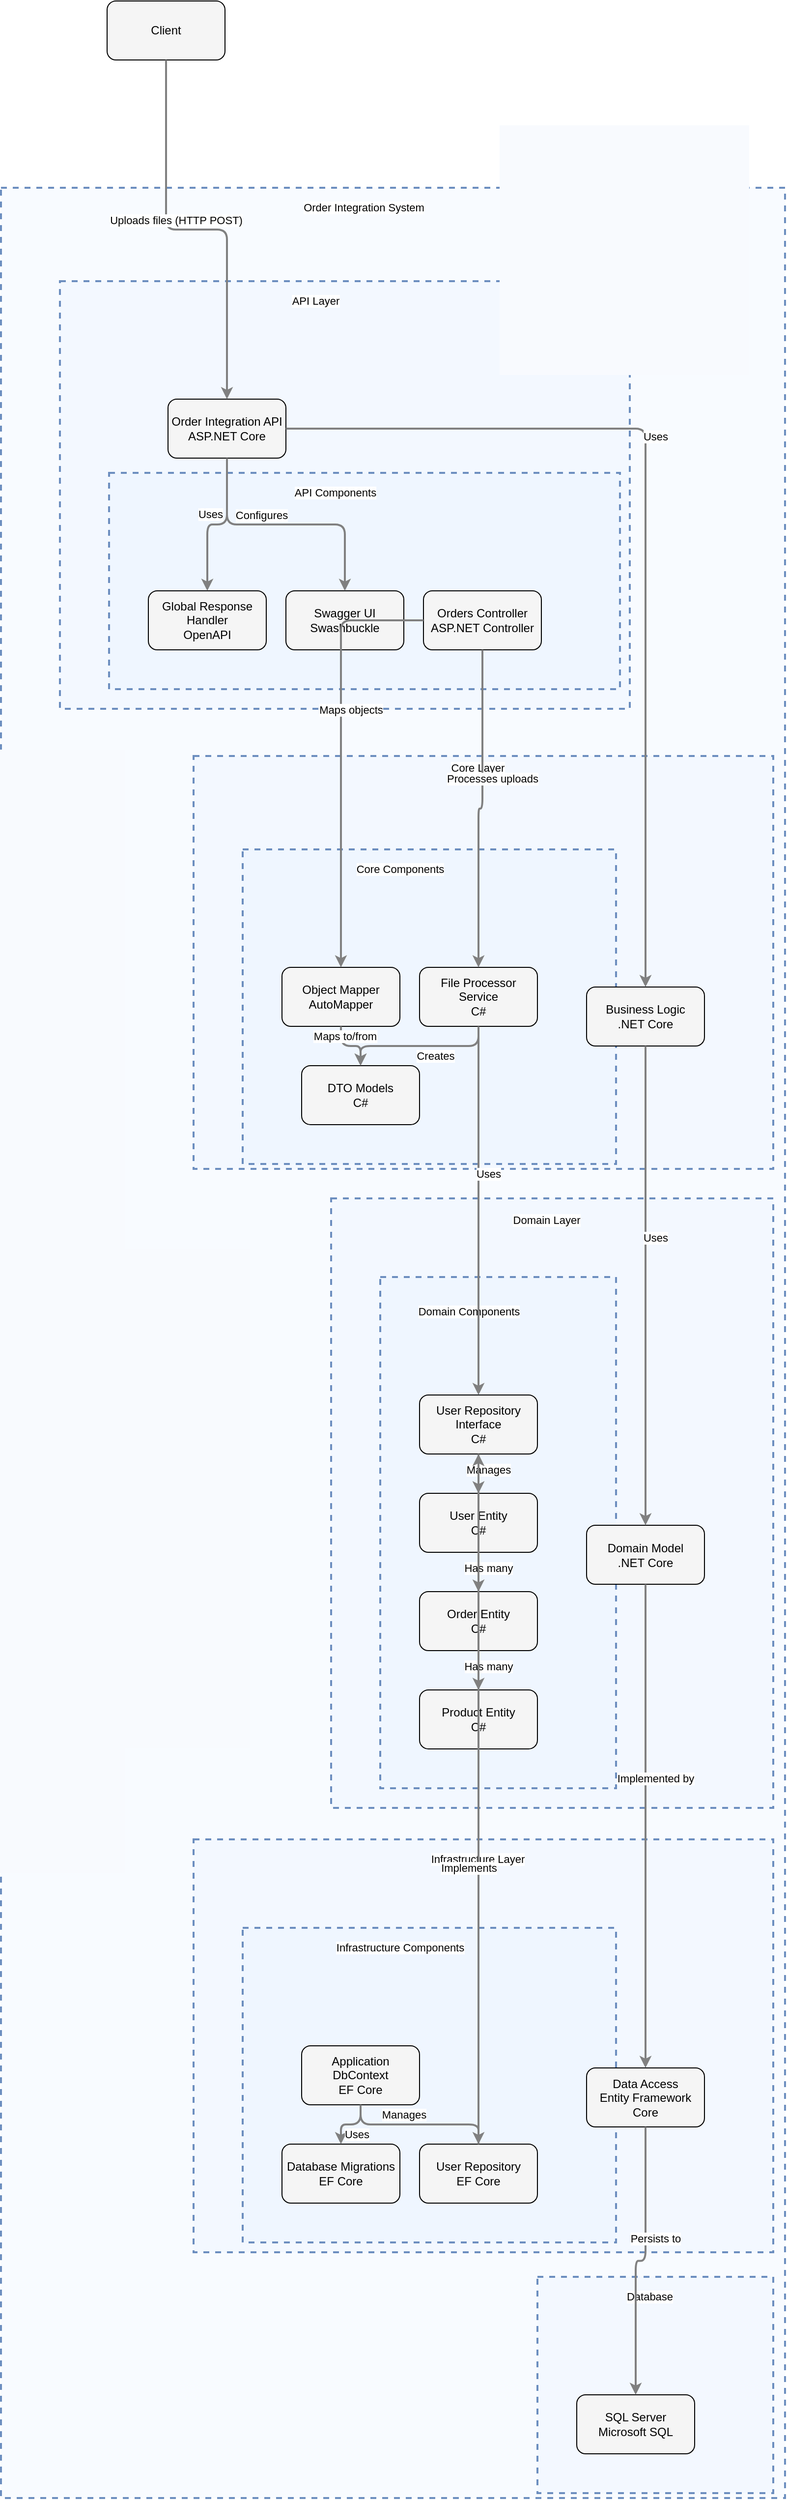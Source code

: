<mxfile version="26.0.16">
  <diagram id="codeviz-diagram" name="System Diagram">
    <mxGraphModel dx="1434" dy="836" grid="1" gridSize="10" guides="1" tooltips="1" connect="1" arrows="1" fold="1" page="1" pageScale="1" pageWidth="1169" pageHeight="827" math="0" shadow="0">
      <root>
        <mxCell id="0" />
        <mxCell id="1" parent="0" />
        <mxCell id="subGraph9" value="" style="html=1;whiteSpace=wrap;container=1;fillColor=#dae8fc;strokeColor=#6c8ebf;dashed=1;fillOpacity=20;strokeWidth=2;containerType=none;recursiveResize=0;movable=1;resizable=1;autosize=0;dropTarget=0" parent="1" vertex="1">
          <mxGeometry x="54" y="202" width="798" height="2350" as="geometry" />
        </mxCell>
        <mxCell id="Database" value="" style="html=1;whiteSpace=wrap;container=1;fillColor=#dae8fc;strokeColor=#6c8ebf;dashed=1;fillOpacity=20;strokeWidth=2;containerType=none;recursiveResize=0;movable=1;resizable=1;autosize=0;dropTarget=0" parent="subGraph9" vertex="1">
          <mxGeometry x="546" y="2125" width="240" height="220" as="geometry" />
        </mxCell>
        <mxCell id="SQL" value="SQL Server&lt;br&gt;Microsoft SQL" style="rounded=1;whiteSpace=wrap;html=1;fillColor=#f5f5f5" parent="Database" vertex="1">
          <mxGeometry x="40" y="120" width="120" height="60" as="geometry" />
        </mxCell>
        <mxCell id="Database_label" value="Database" style="edgeLabel;html=1;align=center;verticalAlign=middle;resizable=0;labelBackgroundColor=white;spacing=5" parent="subGraph9" vertex="1">
          <mxGeometry x="578" y="2133" width="164" height="24" as="geometry" />
        </mxCell>
        <mxCell id="subGraph7" value="" style="html=1;whiteSpace=wrap;container=1;fillColor=#dae8fc;strokeColor=#6c8ebf;dashed=1;fillOpacity=20;strokeWidth=2;containerType=none;recursiveResize=0;movable=1;resizable=1;autosize=0;dropTarget=0" parent="subGraph9" vertex="1">
          <mxGeometry x="196" y="1680" width="590" height="420" as="geometry" />
        </mxCell>
        <mxCell id="subGraph6" value="" style="html=1;whiteSpace=wrap;container=1;fillColor=#dae8fc;strokeColor=#6c8ebf;dashed=1;fillOpacity=20;strokeWidth=2;containerType=none;recursiveResize=0;movable=1;resizable=1;autosize=0;dropTarget=0" parent="subGraph7" vertex="1">
          <mxGeometry x="50" y="90" width="380" height="320" as="geometry" />
        </mxCell>
        <mxCell id="DbContext" value="Application DbContext&lt;br&gt;EF Core" style="rounded=1;whiteSpace=wrap;html=1;fillColor=#f5f5f5" parent="subGraph6" vertex="1">
          <mxGeometry x="60" y="120" width="120" height="60" as="geometry" />
        </mxCell>
        <mxCell id="UserRepo" value="User Repository&lt;br&gt;EF Core" style="rounded=1;whiteSpace=wrap;html=1;fillColor=#f5f5f5" parent="subGraph6" vertex="1">
          <mxGeometry x="180" y="220" width="120" height="60" as="geometry" />
        </mxCell>
        <mxCell id="Migrations" value="Database Migrations&lt;br&gt;EF Core" style="rounded=1;whiteSpace=wrap;html=1;fillColor=#f5f5f5" parent="subGraph6" vertex="1">
          <mxGeometry x="40" y="220" width="120" height="60" as="geometry" />
        </mxCell>
        <mxCell id="subGraph6_label" value="Infrastructure Components" style="edgeLabel;html=1;align=center;verticalAlign=middle;resizable=0;labelBackgroundColor=white;spacing=5" parent="subGraph7" vertex="1">
          <mxGeometry x="58" y="98" width="304" height="24" as="geometry" />
        </mxCell>
        <mxCell id="InfraContainer" value="Data Access&lt;br&gt;Entity Framework Core" style="rounded=1;whiteSpace=wrap;html=1;fillColor=#f5f5f5" parent="subGraph7" vertex="1">
          <mxGeometry x="400" y="232.5" width="120" height="60" as="geometry" />
        </mxCell>
        <mxCell id="subGraph7_label" value="Infrastructure Layer" style="edgeLabel;html=1;align=center;verticalAlign=middle;resizable=0;labelBackgroundColor=white;spacing=5" parent="subGraph9" vertex="1">
          <mxGeometry x="228" y="1688" width="514" height="24" as="geometry" />
        </mxCell>
        <mxCell id="subGraph5" value="" style="html=1;whiteSpace=wrap;container=1;fillColor=#dae8fc;strokeColor=#6c8ebf;dashed=1;fillOpacity=20;strokeWidth=2;containerType=none;recursiveResize=0;movable=1;resizable=1;autosize=0;dropTarget=0" parent="subGraph9" vertex="1">
          <mxGeometry x="336" y="1028" width="450" height="620" as="geometry" />
        </mxCell>
        <mxCell id="subGraph4" value="" style="html=1;whiteSpace=wrap;container=1;fillColor=#dae8fc;strokeColor=#6c8ebf;dashed=1;fillOpacity=20;strokeWidth=2;containerType=none;recursiveResize=0;movable=1;resizable=1;autosize=0;dropTarget=0" parent="subGraph5" vertex="1">
          <mxGeometry x="50" y="80" width="240" height="520" as="geometry" />
        </mxCell>
        <mxCell id="UserEntity" value="User Entity&lt;br&gt;C#" style="rounded=1;whiteSpace=wrap;html=1;fillColor=#f5f5f5" parent="subGraph4" vertex="1">
          <mxGeometry x="40" y="220" width="120" height="60" as="geometry" />
        </mxCell>
        <mxCell id="OrderEntity" value="Order Entity&lt;br&gt;C#" style="rounded=1;whiteSpace=wrap;html=1;fillColor=#f5f5f5" parent="subGraph4" vertex="1">
          <mxGeometry x="40" y="320" width="120" height="60" as="geometry" />
        </mxCell>
        <mxCell id="ProductEntity" value="Product Entity&lt;br&gt;C#" style="rounded=1;whiteSpace=wrap;html=1;fillColor=#f5f5f5" parent="subGraph4" vertex="1">
          <mxGeometry x="40" y="420" width="120" height="60" as="geometry" />
        </mxCell>
        <mxCell id="IUserRepo" value="User Repository Interface&lt;br&gt;C#" style="rounded=1;whiteSpace=wrap;html=1;fillColor=#f5f5f5" parent="subGraph4" vertex="1">
          <mxGeometry x="40" y="120" width="120" height="60" as="geometry" />
        </mxCell>
        <mxCell id="subGraph4_label" value="Domain Components" style="edgeLabel;html=1;align=center;verticalAlign=middle;resizable=0;labelBackgroundColor=white;spacing=5" parent="subGraph5" vertex="1">
          <mxGeometry x="58" y="103" width="164" height="24" as="geometry" />
        </mxCell>
        <mxCell id="DomainContainer" value="Domain Model&lt;br&gt;.NET Core" style="rounded=1;whiteSpace=wrap;html=1;fillColor=#f5f5f5" parent="subGraph5" vertex="1">
          <mxGeometry x="260" y="332.5" width="120" height="60" as="geometry" />
        </mxCell>
        <mxCell id="subGraph5_label" value="Domain Layer" style="edgeLabel;html=1;align=center;verticalAlign=middle;resizable=0;labelBackgroundColor=white;spacing=5" parent="subGraph9" vertex="1">
          <mxGeometry x="368" y="1038" width="374" height="24" as="geometry" />
        </mxCell>
        <mxCell id="subGraph3" value="" style="html=1;whiteSpace=wrap;container=1;fillColor=#dae8fc;strokeColor=#6c8ebf;dashed=1;fillOpacity=20;strokeWidth=2;containerType=none;recursiveResize=0;movable=1;resizable=1;autosize=0;dropTarget=0" parent="subGraph9" vertex="1">
          <mxGeometry x="196" y="578" width="590" height="420" as="geometry" />
        </mxCell>
        <mxCell id="subGraph2" value="" style="html=1;whiteSpace=wrap;container=1;fillColor=#dae8fc;strokeColor=#6c8ebf;dashed=1;fillOpacity=20;strokeWidth=2;containerType=none;recursiveResize=0;movable=1;resizable=1;autosize=0;dropTarget=0" parent="subGraph3" vertex="1">
          <mxGeometry x="50" y="95" width="380" height="320" as="geometry" />
        </mxCell>
        <mxCell id="FileProcessor" value="File Processor Service&lt;br&gt;C#" style="rounded=1;whiteSpace=wrap;html=1;fillColor=#f5f5f5" parent="subGraph2" vertex="1">
          <mxGeometry x="180" y="120" width="120" height="60" as="geometry" />
        </mxCell>
        <mxCell id="AutoMapper" value="Object Mapper&lt;br&gt;AutoMapper" style="rounded=1;whiteSpace=wrap;html=1;fillColor=#f5f5f5" parent="subGraph2" vertex="1">
          <mxGeometry x="40" y="120" width="120" height="60" as="geometry" />
        </mxCell>
        <mxCell id="DTOModels" value="DTO Models&lt;br&gt;C#" style="rounded=1;whiteSpace=wrap;html=1;fillColor=#f5f5f5" parent="subGraph2" vertex="1">
          <mxGeometry x="60" y="220" width="120" height="60" as="geometry" />
        </mxCell>
        <mxCell id="subGraph2_label" value="Core Components" style="edgeLabel;html=1;align=center;verticalAlign=middle;resizable=0;labelBackgroundColor=white;spacing=5" parent="subGraph3" vertex="1">
          <mxGeometry x="58" y="103" width="304" height="24" as="geometry" />
        </mxCell>
        <mxCell id="CoreContainer" value="Business Logic&lt;br&gt;.NET Core" style="rounded=1;whiteSpace=wrap;html=1;fillColor=#f5f5f5" parent="subGraph3" vertex="1">
          <mxGeometry x="400" y="235" width="120" height="60" as="geometry" />
        </mxCell>
        <mxCell id="subGraph3_label" value="Core Layer" style="edgeLabel;html=1;align=center;verticalAlign=middle;resizable=0;labelBackgroundColor=white;spacing=5" parent="subGraph9" vertex="1">
          <mxGeometry x="228" y="578" width="514" height="24" as="geometry" />
        </mxCell>
        <mxCell id="subGraph1" value="" style="html=1;whiteSpace=wrap;container=1;fillColor=#dae8fc;strokeColor=#6c8ebf;dashed=1;fillOpacity=20;strokeWidth=2;containerType=none;recursiveResize=0;movable=1;resizable=1;autosize=0;dropTarget=0" parent="subGraph9" vertex="1">
          <mxGeometry x="60" y="95" width="580" height="435" as="geometry" />
        </mxCell>
        <mxCell id="subGraph0" value="" style="html=1;whiteSpace=wrap;container=1;fillColor=#dae8fc;strokeColor=#6c8ebf;dashed=1;fillOpacity=20;strokeWidth=2;containerType=none;recursiveResize=0;movable=1;resizable=1;autosize=0;dropTarget=0" parent="subGraph1" vertex="1">
          <mxGeometry x="50" y="195" width="520" height="220" as="geometry" />
        </mxCell>
        <mxCell id="OrderController" value="Orders Controller&lt;br&gt;ASP.NET Controller" style="rounded=1;whiteSpace=wrap;html=1;fillColor=#f5f5f5" parent="subGraph0" vertex="1">
          <mxGeometry x="320" y="120" width="120" height="60" as="geometry" />
        </mxCell>
        <mxCell id="SwaggerUI" value="Swagger UI&lt;br&gt;Swashbuckle" style="rounded=1;whiteSpace=wrap;html=1;fillColor=#f5f5f5" parent="subGraph0" vertex="1">
          <mxGeometry x="180" y="120" width="120" height="60" as="geometry" />
        </mxCell>
        <mxCell id="GlobalResponses" value="Global Response Handler&lt;br&gt;OpenAPI" style="rounded=1;whiteSpace=wrap;html=1;fillColor=#f5f5f5" parent="subGraph0" vertex="1">
          <mxGeometry x="40" y="120" width="120" height="60" as="geometry" />
        </mxCell>
        <mxCell id="subGraph0_label" value="API Components" style="edgeLabel;html=1;align=center;verticalAlign=middle;resizable=0;labelBackgroundColor=white;spacing=5" parent="subGraph1" vertex="1">
          <mxGeometry x="58" y="203" width="444" height="24" as="geometry" />
        </mxCell>
        <mxCell id="APIContainer" value="Order Integration API&lt;br&gt;ASP.NET Core" style="rounded=1;whiteSpace=wrap;html=1;fillColor=#f5f5f5" parent="subGraph1" vertex="1">
          <mxGeometry x="110" y="120" width="120" height="60" as="geometry" />
        </mxCell>
        <mxCell id="subGraph1_label" value="API Layer" style="edgeLabel;html=1;align=center;verticalAlign=middle;resizable=0;labelBackgroundColor=white;spacing=5" parent="subGraph9" vertex="1">
          <mxGeometry x="68" y="103" width="504" height="24" as="geometry" />
        </mxCell>
        <mxCell id="subGraph9_label" value="Order Integration System" style="edgeLabel;html=1;align=center;verticalAlign=middle;resizable=0;labelBackgroundColor=white;spacing=5" parent="1" vertex="1">
          <mxGeometry x="62" y="210" width="722" height="24" as="geometry" />
        </mxCell>
        <mxCell id="Client" value="Client" style="rounded=1;whiteSpace=wrap;html=1;fillColor=#f5f5f5" parent="1" vertex="1">
          <mxGeometry x="162" y="12" width="120" height="60" as="geometry" />
        </mxCell>
        <mxCell id="edge-L_Client_APIContainer_0" style="edgeStyle=orthogonalEdgeStyle;rounded=1;orthogonalLoop=1;jettySize=auto;html=1;strokeColor=#808080;strokeWidth=2;jumpStyle=arc;jumpSize=10;spacing=15;labelBackgroundColor=white;labelBorderColor=none" parent="1" source="Client" target="APIContainer" edge="1">
          <mxGeometry relative="1" as="geometry" />
        </mxCell>
        <mxCell id="edge-L_Client_APIContainer_0_label" value="Uploads files (HTTP POST)" style="edgeLabel;html=1;align=center;verticalAlign=middle;resizable=0;points=[];" parent="edge-L_Client_APIContainer_0" vertex="1" connectable="0">
          <mxGeometry x="-0.2" y="10" relative="1" as="geometry">
            <mxPoint as="offset" />
          </mxGeometry>
        </mxCell>
        <mxCell id="edge-L_APIContainer_CoreContainer_1" style="edgeStyle=orthogonalEdgeStyle;rounded=1;orthogonalLoop=1;jettySize=auto;html=1;strokeColor=#808080;strokeWidth=2;jumpStyle=arc;jumpSize=10;spacing=15;labelBackgroundColor=white;labelBorderColor=none" parent="1" source="APIContainer" target="CoreContainer" edge="1">
          <mxGeometry relative="1" as="geometry" />
        </mxCell>
        <mxCell id="edge-L_APIContainer_CoreContainer_1_label" value="Uses" style="edgeLabel;html=1;align=center;verticalAlign=middle;resizable=0;points=[];" parent="edge-L_APIContainer_CoreContainer_1" vertex="1" connectable="0">
          <mxGeometry x="-0.2" y="10" relative="1" as="geometry">
            <mxPoint as="offset" />
          </mxGeometry>
        </mxCell>
        <mxCell id="edge-L_OrderController_FileProcessor_2" style="edgeStyle=orthogonalEdgeStyle;rounded=1;orthogonalLoop=1;jettySize=auto;html=1;strokeColor=#808080;strokeWidth=2;jumpStyle=arc;jumpSize=10;spacing=15;labelBackgroundColor=white;labelBorderColor=none" parent="1" source="OrderController" target="FileProcessor" edge="1">
          <mxGeometry relative="1" as="geometry" />
        </mxCell>
        <mxCell id="edge-L_OrderController_FileProcessor_2_label" value="Processes uploads" style="edgeLabel;html=1;align=center;verticalAlign=middle;resizable=0;points=[];" parent="edge-L_OrderController_FileProcessor_2" vertex="1" connectable="0">
          <mxGeometry x="-0.2" y="10" relative="1" as="geometry">
            <mxPoint as="offset" />
          </mxGeometry>
        </mxCell>
        <mxCell id="edge-L_OrderController_AutoMapper_3" style="edgeStyle=orthogonalEdgeStyle;rounded=1;orthogonalLoop=1;jettySize=auto;html=1;strokeColor=#808080;strokeWidth=2;jumpStyle=arc;jumpSize=10;spacing=15;labelBackgroundColor=white;labelBorderColor=none" parent="1" source="OrderController" target="AutoMapper" edge="1">
          <mxGeometry relative="1" as="geometry" />
        </mxCell>
        <mxCell id="edge-L_OrderController_AutoMapper_3_label" value="Maps objects" style="edgeLabel;html=1;align=center;verticalAlign=middle;resizable=0;points=[];" parent="edge-L_OrderController_AutoMapper_3" vertex="1" connectable="0">
          <mxGeometry x="-0.2" y="10" relative="1" as="geometry">
            <mxPoint as="offset" />
          </mxGeometry>
        </mxCell>
        <mxCell id="edge-L_APIContainer_SwaggerUI_4" style="edgeStyle=orthogonalEdgeStyle;rounded=1;orthogonalLoop=1;jettySize=auto;html=1;strokeColor=#808080;strokeWidth=2;jumpStyle=arc;jumpSize=10;spacing=15;labelBackgroundColor=white;labelBorderColor=none" parent="1" source="APIContainer" target="SwaggerUI" edge="1">
          <mxGeometry relative="1" as="geometry" />
        </mxCell>
        <mxCell id="edge-L_APIContainer_SwaggerUI_4_label" value="Configures" style="edgeLabel;html=1;align=center;verticalAlign=middle;resizable=0;points=[];" parent="edge-L_APIContainer_SwaggerUI_4" vertex="1" connectable="0">
          <mxGeometry x="-0.2" y="10" relative="1" as="geometry">
            <mxPoint as="offset" />
          </mxGeometry>
        </mxCell>
        <mxCell id="edge-L_APIContainer_GlobalResponses_5" style="edgeStyle=orthogonalEdgeStyle;rounded=1;orthogonalLoop=1;jettySize=auto;html=1;strokeColor=#808080;strokeWidth=2;jumpStyle=arc;jumpSize=10;spacing=15;labelBackgroundColor=white;labelBorderColor=none" parent="1" source="APIContainer" target="GlobalResponses" edge="1">
          <mxGeometry relative="1" as="geometry" />
        </mxCell>
        <mxCell id="edge-L_APIContainer_GlobalResponses_5_label" value="Uses" style="edgeLabel;html=1;align=center;verticalAlign=middle;resizable=0;points=[];" parent="edge-L_APIContainer_GlobalResponses_5" vertex="1" connectable="0">
          <mxGeometry x="-0.2" y="10" relative="1" as="geometry">
            <mxPoint x="-27" y="-5" as="offset" />
          </mxGeometry>
        </mxCell>
        <mxCell id="edge-L_FileProcessor_IUserRepo_6" style="edgeStyle=orthogonalEdgeStyle;rounded=1;orthogonalLoop=1;jettySize=auto;html=1;strokeColor=#808080;strokeWidth=2;jumpStyle=arc;jumpSize=10;spacing=15;labelBackgroundColor=white;labelBorderColor=none" parent="1" source="FileProcessor" target="IUserRepo" edge="1">
          <mxGeometry relative="1" as="geometry" />
        </mxCell>
        <mxCell id="edge-L_FileProcessor_IUserRepo_6_label" value="Uses" style="edgeLabel;html=1;align=center;verticalAlign=middle;resizable=0;points=[];" parent="edge-L_FileProcessor_IUserRepo_6" vertex="1" connectable="0">
          <mxGeometry x="-0.2" y="10" relative="1" as="geometry">
            <mxPoint as="offset" />
          </mxGeometry>
        </mxCell>
        <mxCell id="edge-L_FileProcessor_DTOModels_7" style="edgeStyle=orthogonalEdgeStyle;rounded=1;orthogonalLoop=1;jettySize=auto;html=1;strokeColor=#808080;strokeWidth=2;jumpStyle=arc;jumpSize=10;spacing=15;labelBackgroundColor=white;labelBorderColor=none" parent="1" source="FileProcessor" target="DTOModels" edge="1">
          <mxGeometry relative="1" as="geometry" />
        </mxCell>
        <mxCell id="edge-L_FileProcessor_DTOModels_7_label" value="Creates" style="edgeLabel;html=1;align=center;verticalAlign=middle;resizable=0;points=[];" parent="edge-L_FileProcessor_DTOModels_7" vertex="1" connectable="0">
          <mxGeometry x="-0.2" y="10" relative="1" as="geometry">
            <mxPoint as="offset" />
          </mxGeometry>
        </mxCell>
        <mxCell id="edge-L_AutoMapper_DTOModels_8" style="edgeStyle=orthogonalEdgeStyle;rounded=1;orthogonalLoop=1;jettySize=auto;html=1;strokeColor=#808080;strokeWidth=2;jumpStyle=arc;jumpSize=10;spacing=15;labelBackgroundColor=white;labelBorderColor=none" parent="1" source="AutoMapper" target="DTOModels" edge="1">
          <mxGeometry relative="1" as="geometry" />
        </mxCell>
        <mxCell id="edge-L_AutoMapper_DTOModels_8_label" value="Maps to/from" style="edgeLabel;html=1;align=center;verticalAlign=middle;resizable=0;points=[];" parent="edge-L_AutoMapper_DTOModels_8" vertex="1" connectable="0">
          <mxGeometry x="-0.2" y="10" relative="1" as="geometry">
            <mxPoint as="offset" />
          </mxGeometry>
        </mxCell>
        <mxCell id="edge-L_CoreContainer_DomainContainer_9" style="edgeStyle=orthogonalEdgeStyle;rounded=1;orthogonalLoop=1;jettySize=auto;html=1;strokeColor=#808080;strokeWidth=2;jumpStyle=arc;jumpSize=10;spacing=15;labelBackgroundColor=white;labelBorderColor=none" parent="1" source="CoreContainer" target="DomainContainer" edge="1">
          <mxGeometry relative="1" as="geometry" />
        </mxCell>
        <mxCell id="edge-L_CoreContainer_DomainContainer_9_label" value="Uses" style="edgeLabel;html=1;align=center;verticalAlign=middle;resizable=0;points=[];" parent="edge-L_CoreContainer_DomainContainer_9" vertex="1" connectable="0">
          <mxGeometry x="-0.2" y="10" relative="1" as="geometry">
            <mxPoint as="offset" />
          </mxGeometry>
        </mxCell>
        <mxCell id="edge-L_UserEntity_OrderEntity_10" style="edgeStyle=orthogonalEdgeStyle;rounded=1;orthogonalLoop=1;jettySize=auto;html=1;strokeColor=#808080;strokeWidth=2;jumpStyle=arc;jumpSize=10;spacing=15;labelBackgroundColor=white;labelBorderColor=none" parent="1" source="UserEntity" target="OrderEntity" edge="1">
          <mxGeometry relative="1" as="geometry" />
        </mxCell>
        <mxCell id="edge-L_UserEntity_OrderEntity_10_label" value="Has many" style="edgeLabel;html=1;align=center;verticalAlign=middle;resizable=0;points=[];" parent="edge-L_UserEntity_OrderEntity_10" vertex="1" connectable="0">
          <mxGeometry x="-0.2" y="10" relative="1" as="geometry">
            <mxPoint as="offset" />
          </mxGeometry>
        </mxCell>
        <mxCell id="edge-L_OrderEntity_ProductEntity_11" style="edgeStyle=orthogonalEdgeStyle;rounded=1;orthogonalLoop=1;jettySize=auto;html=1;strokeColor=#808080;strokeWidth=2;jumpStyle=arc;jumpSize=10;spacing=15;labelBackgroundColor=white;labelBorderColor=none" parent="1" source="OrderEntity" target="ProductEntity" edge="1">
          <mxGeometry relative="1" as="geometry" />
        </mxCell>
        <mxCell id="edge-L_OrderEntity_ProductEntity_11_label" value="Has many" style="edgeLabel;html=1;align=center;verticalAlign=middle;resizable=0;points=[];" parent="edge-L_OrderEntity_ProductEntity_11" vertex="1" connectable="0">
          <mxGeometry x="-0.2" y="10" relative="1" as="geometry">
            <mxPoint as="offset" />
          </mxGeometry>
        </mxCell>
        <mxCell id="edge-L_IUserRepo_UserEntity_12" style="edgeStyle=orthogonalEdgeStyle;rounded=1;orthogonalLoop=1;jettySize=auto;html=1;strokeColor=#808080;strokeWidth=2;jumpStyle=arc;jumpSize=10;spacing=15;labelBackgroundColor=white;labelBorderColor=none" parent="1" source="IUserRepo" target="UserEntity" edge="1">
          <mxGeometry relative="1" as="geometry" />
        </mxCell>
        <mxCell id="edge-L_IUserRepo_UserEntity_12_label" value="Manages" style="edgeLabel;html=1;align=center;verticalAlign=middle;resizable=0;points=[];" parent="edge-L_IUserRepo_UserEntity_12" vertex="1" connectable="0">
          <mxGeometry x="-0.2" y="10" relative="1" as="geometry">
            <mxPoint as="offset" />
          </mxGeometry>
        </mxCell>
        <mxCell id="edge-L_DomainContainer_InfraContainer_13" style="edgeStyle=orthogonalEdgeStyle;rounded=1;orthogonalLoop=1;jettySize=auto;html=1;strokeColor=#808080;strokeWidth=2;jumpStyle=arc;jumpSize=10;spacing=15;labelBackgroundColor=white;labelBorderColor=none" parent="1" source="DomainContainer" target="InfraContainer" edge="1">
          <mxGeometry relative="1" as="geometry" />
        </mxCell>
        <mxCell id="edge-L_DomainContainer_InfraContainer_13_label" value="Implemented by" style="edgeLabel;html=1;align=center;verticalAlign=middle;resizable=0;points=[];" parent="edge-L_DomainContainer_InfraContainer_13" vertex="1" connectable="0">
          <mxGeometry x="-0.2" y="10" relative="1" as="geometry">
            <mxPoint as="offset" />
          </mxGeometry>
        </mxCell>
        <mxCell id="edge-L_UserRepo_IUserRepo_14" style="edgeStyle=orthogonalEdgeStyle;rounded=1;orthogonalLoop=1;jettySize=auto;html=1;strokeColor=#808080;strokeWidth=2;jumpStyle=arc;jumpSize=10;spacing=15;labelBackgroundColor=white;labelBorderColor=none" parent="1" source="UserRepo" target="IUserRepo" edge="1">
          <mxGeometry relative="1" as="geometry" />
        </mxCell>
        <mxCell id="edge-L_UserRepo_IUserRepo_14_label" value="Implements" style="edgeLabel;html=1;align=center;verticalAlign=middle;resizable=0;points=[];" parent="edge-L_UserRepo_IUserRepo_14" vertex="1" connectable="0">
          <mxGeometry x="-0.2" y="10" relative="1" as="geometry">
            <mxPoint as="offset" />
          </mxGeometry>
        </mxCell>
        <mxCell id="edge-L_DbContext_UserRepo_15" style="edgeStyle=orthogonalEdgeStyle;rounded=1;orthogonalLoop=1;jettySize=auto;html=1;strokeColor=#808080;strokeWidth=2;jumpStyle=arc;jumpSize=10;spacing=15;labelBackgroundColor=white;labelBorderColor=none" parent="1" source="DbContext" target="UserRepo" edge="1">
          <mxGeometry relative="1" as="geometry" />
        </mxCell>
        <mxCell id="edge-L_DbContext_UserRepo_15_label" value="Manages" style="edgeLabel;html=1;align=center;verticalAlign=middle;resizable=0;points=[];" parent="edge-L_DbContext_UserRepo_15" vertex="1" connectable="0">
          <mxGeometry x="-0.2" y="10" relative="1" as="geometry">
            <mxPoint as="offset" />
          </mxGeometry>
        </mxCell>
        <mxCell id="edge-L_DbContext_Migrations_16" style="edgeStyle=orthogonalEdgeStyle;rounded=1;orthogonalLoop=1;jettySize=auto;html=1;strokeColor=#808080;strokeWidth=2;jumpStyle=arc;jumpSize=10;spacing=15;labelBackgroundColor=white;labelBorderColor=none" parent="1" source="DbContext" target="Migrations" edge="1">
          <mxGeometry relative="1" as="geometry" />
        </mxCell>
        <mxCell id="edge-L_DbContext_Migrations_16_label" value="Uses" style="edgeLabel;html=1;align=center;verticalAlign=middle;resizable=0;points=[];" parent="edge-L_DbContext_Migrations_16" vertex="1" connectable="0">
          <mxGeometry x="-0.2" y="10" relative="1" as="geometry">
            <mxPoint as="offset" />
          </mxGeometry>
        </mxCell>
        <mxCell id="edge-L_InfraContainer_SQL_17" style="edgeStyle=orthogonalEdgeStyle;rounded=1;orthogonalLoop=1;jettySize=auto;html=1;strokeColor=#808080;strokeWidth=2;jumpStyle=arc;jumpSize=10;spacing=15;labelBackgroundColor=white;labelBorderColor=none" parent="1" source="InfraContainer" target="SQL" edge="1">
          <mxGeometry relative="1" as="geometry" />
        </mxCell>
        <mxCell id="edge-L_InfraContainer_SQL_17_label" value="Persists to" style="edgeLabel;html=1;align=center;verticalAlign=middle;resizable=0;points=[];" parent="edge-L_InfraContainer_SQL_17" vertex="1" connectable="0">
          <mxGeometry x="-0.2" y="10" relative="1" as="geometry">
            <mxPoint as="offset" />
          </mxGeometry>
        </mxCell>
      </root>
    </mxGraphModel>
  </diagram>
</mxfile>
